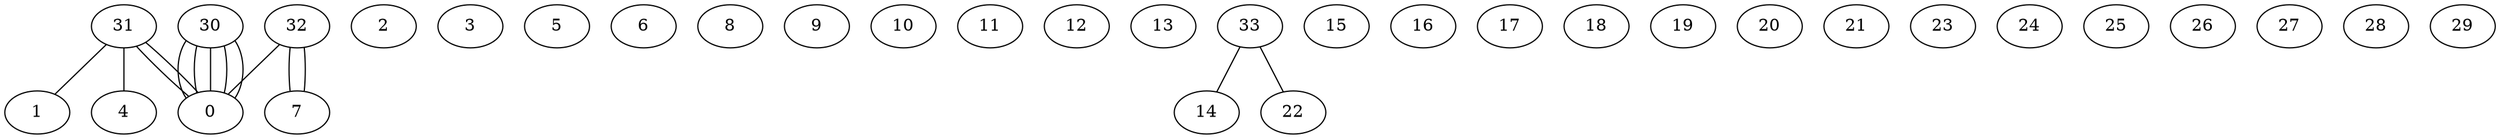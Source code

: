 graph G {
0;
1;
2;
3;
4;
5;
6;
7;
8;
9;
10;
11;
12;
13;
14;
15;
16;
17;
18;
19;
20;
21;
22;
23;
24;
25;
26;
27;
28;
29;
30;
31;
32;
33;
33--14 ;
33--22 ;
32--7 ;
32--7 ;
32--0 ;
31--4 ;
31--1 ;
31--0 ;
31--0 ;
30--0 ;
30--0 ;
30--0 ;
30--0 ;
30--0 ;
}
